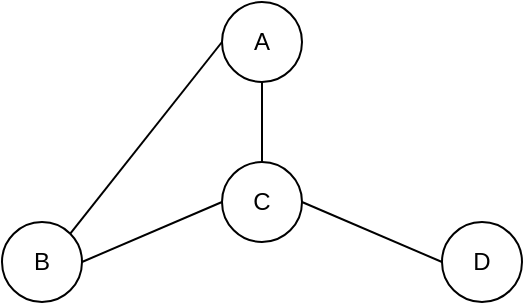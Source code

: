 <mxfile version="26.1.3">
  <diagram name="Side-1" id="iEkT8G8x9b4ex-X_Zswh">
    <mxGraphModel dx="1270" dy="586" grid="1" gridSize="10" guides="1" tooltips="1" connect="1" arrows="1" fold="1" page="1" pageScale="1" pageWidth="827" pageHeight="1169" math="0" shadow="0">
      <root>
        <mxCell id="0" />
        <mxCell id="1" parent="0" />
        <mxCell id="biWUz-ulRwIJiTqeXSXP-100" value="A" style="ellipse;whiteSpace=wrap;html=1;" vertex="1" parent="1">
          <mxGeometry x="370" y="60" width="40" height="40" as="geometry" />
        </mxCell>
        <mxCell id="biWUz-ulRwIJiTqeXSXP-101" value="B" style="ellipse;whiteSpace=wrap;html=1;" vertex="1" parent="1">
          <mxGeometry x="260" y="170" width="40" height="40" as="geometry" />
        </mxCell>
        <mxCell id="biWUz-ulRwIJiTqeXSXP-102" value="D" style="ellipse;whiteSpace=wrap;html=1;" vertex="1" parent="1">
          <mxGeometry x="480" y="170" width="40" height="40" as="geometry" />
        </mxCell>
        <mxCell id="biWUz-ulRwIJiTqeXSXP-103" value="C" style="ellipse;whiteSpace=wrap;html=1;" vertex="1" parent="1">
          <mxGeometry x="370" y="140" width="40" height="40" as="geometry" />
        </mxCell>
        <mxCell id="biWUz-ulRwIJiTqeXSXP-104" value="" style="endArrow=none;html=1;rounded=0;entryX=1;entryY=0.5;entryDx=0;entryDy=0;exitX=0;exitY=0.5;exitDx=0;exitDy=0;" edge="1" parent="1" source="biWUz-ulRwIJiTqeXSXP-103" target="biWUz-ulRwIJiTqeXSXP-101">
          <mxGeometry width="50" height="50" relative="1" as="geometry">
            <mxPoint x="320" y="320" as="sourcePoint" />
            <mxPoint x="370" y="270" as="targetPoint" />
          </mxGeometry>
        </mxCell>
        <mxCell id="biWUz-ulRwIJiTqeXSXP-105" value="" style="endArrow=none;html=1;rounded=0;entryX=0;entryY=0.5;entryDx=0;entryDy=0;exitX=1;exitY=0;exitDx=0;exitDy=0;" edge="1" parent="1" source="biWUz-ulRwIJiTqeXSXP-101" target="biWUz-ulRwIJiTqeXSXP-100">
          <mxGeometry width="50" height="50" relative="1" as="geometry">
            <mxPoint x="380" y="170" as="sourcePoint" />
            <mxPoint x="310" y="200" as="targetPoint" />
          </mxGeometry>
        </mxCell>
        <mxCell id="biWUz-ulRwIJiTqeXSXP-106" value="" style="endArrow=none;html=1;rounded=0;entryX=0;entryY=0.5;entryDx=0;entryDy=0;exitX=1;exitY=0.5;exitDx=0;exitDy=0;" edge="1" parent="1" source="biWUz-ulRwIJiTqeXSXP-103" target="biWUz-ulRwIJiTqeXSXP-102">
          <mxGeometry width="50" height="50" relative="1" as="geometry">
            <mxPoint x="390" y="180" as="sourcePoint" />
            <mxPoint x="320" y="210" as="targetPoint" />
          </mxGeometry>
        </mxCell>
        <mxCell id="biWUz-ulRwIJiTqeXSXP-107" value="" style="endArrow=none;html=1;rounded=0;entryX=0.5;entryY=1;entryDx=0;entryDy=0;" edge="1" parent="1" target="biWUz-ulRwIJiTqeXSXP-100">
          <mxGeometry width="50" height="50" relative="1" as="geometry">
            <mxPoint x="390" y="140" as="sourcePoint" />
            <mxPoint x="330" y="220" as="targetPoint" />
          </mxGeometry>
        </mxCell>
      </root>
    </mxGraphModel>
  </diagram>
</mxfile>
